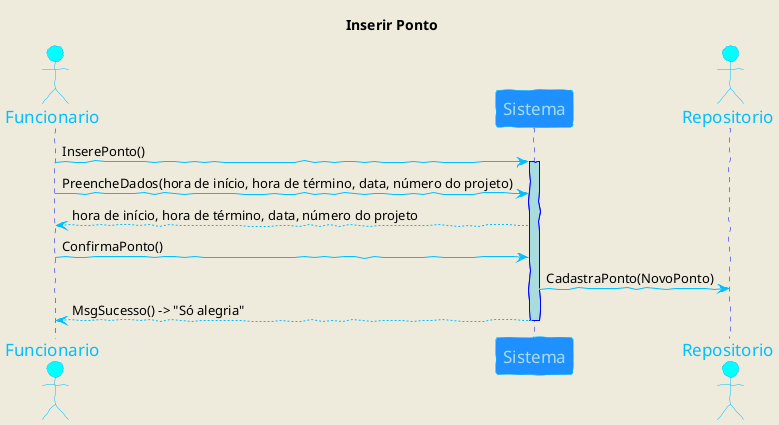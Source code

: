 @startuml So Alegria
skinparam backgroundColor #EEEBDC
skinparam handwritten true

skinparam sequence {
ArrowColor DeepSkyBlue
ActorBorderColor DeepSkyBlue
LifeLineBorderColor blue
LifeLineBackgroundColor #A9DCDF

ParticipantBorderColor DeepSkyBlue
ParticipantBackgroundColor DodgerBlue
ParticipantFontName Impact
ParticipantFontSize 17
ParticipantFontColor #A9DCDF

ActorBackgroundColor aqua
ActorFontColor DeepSkyBlue
ActorFontSize 17
ActorFontName Aapex
}
title Inserir Ponto
actor Funcionario
participant "Sistema" as A
actor Repositorio

Funcionario -> A: InserePonto()
activate A

Funcionario -> A: PreencheDados(hora de início, hora de término, data, número do projeto)

Funcionario <-- A: hora de início, hora de término, data, número do projeto

A <- Funcionario: ConfirmaPonto()

A -> Repositorio: CadastraPonto(NovoPonto)
A --> Funcionario: MsgSucesso() -> "Só alegria"

deactivate A
@enduml